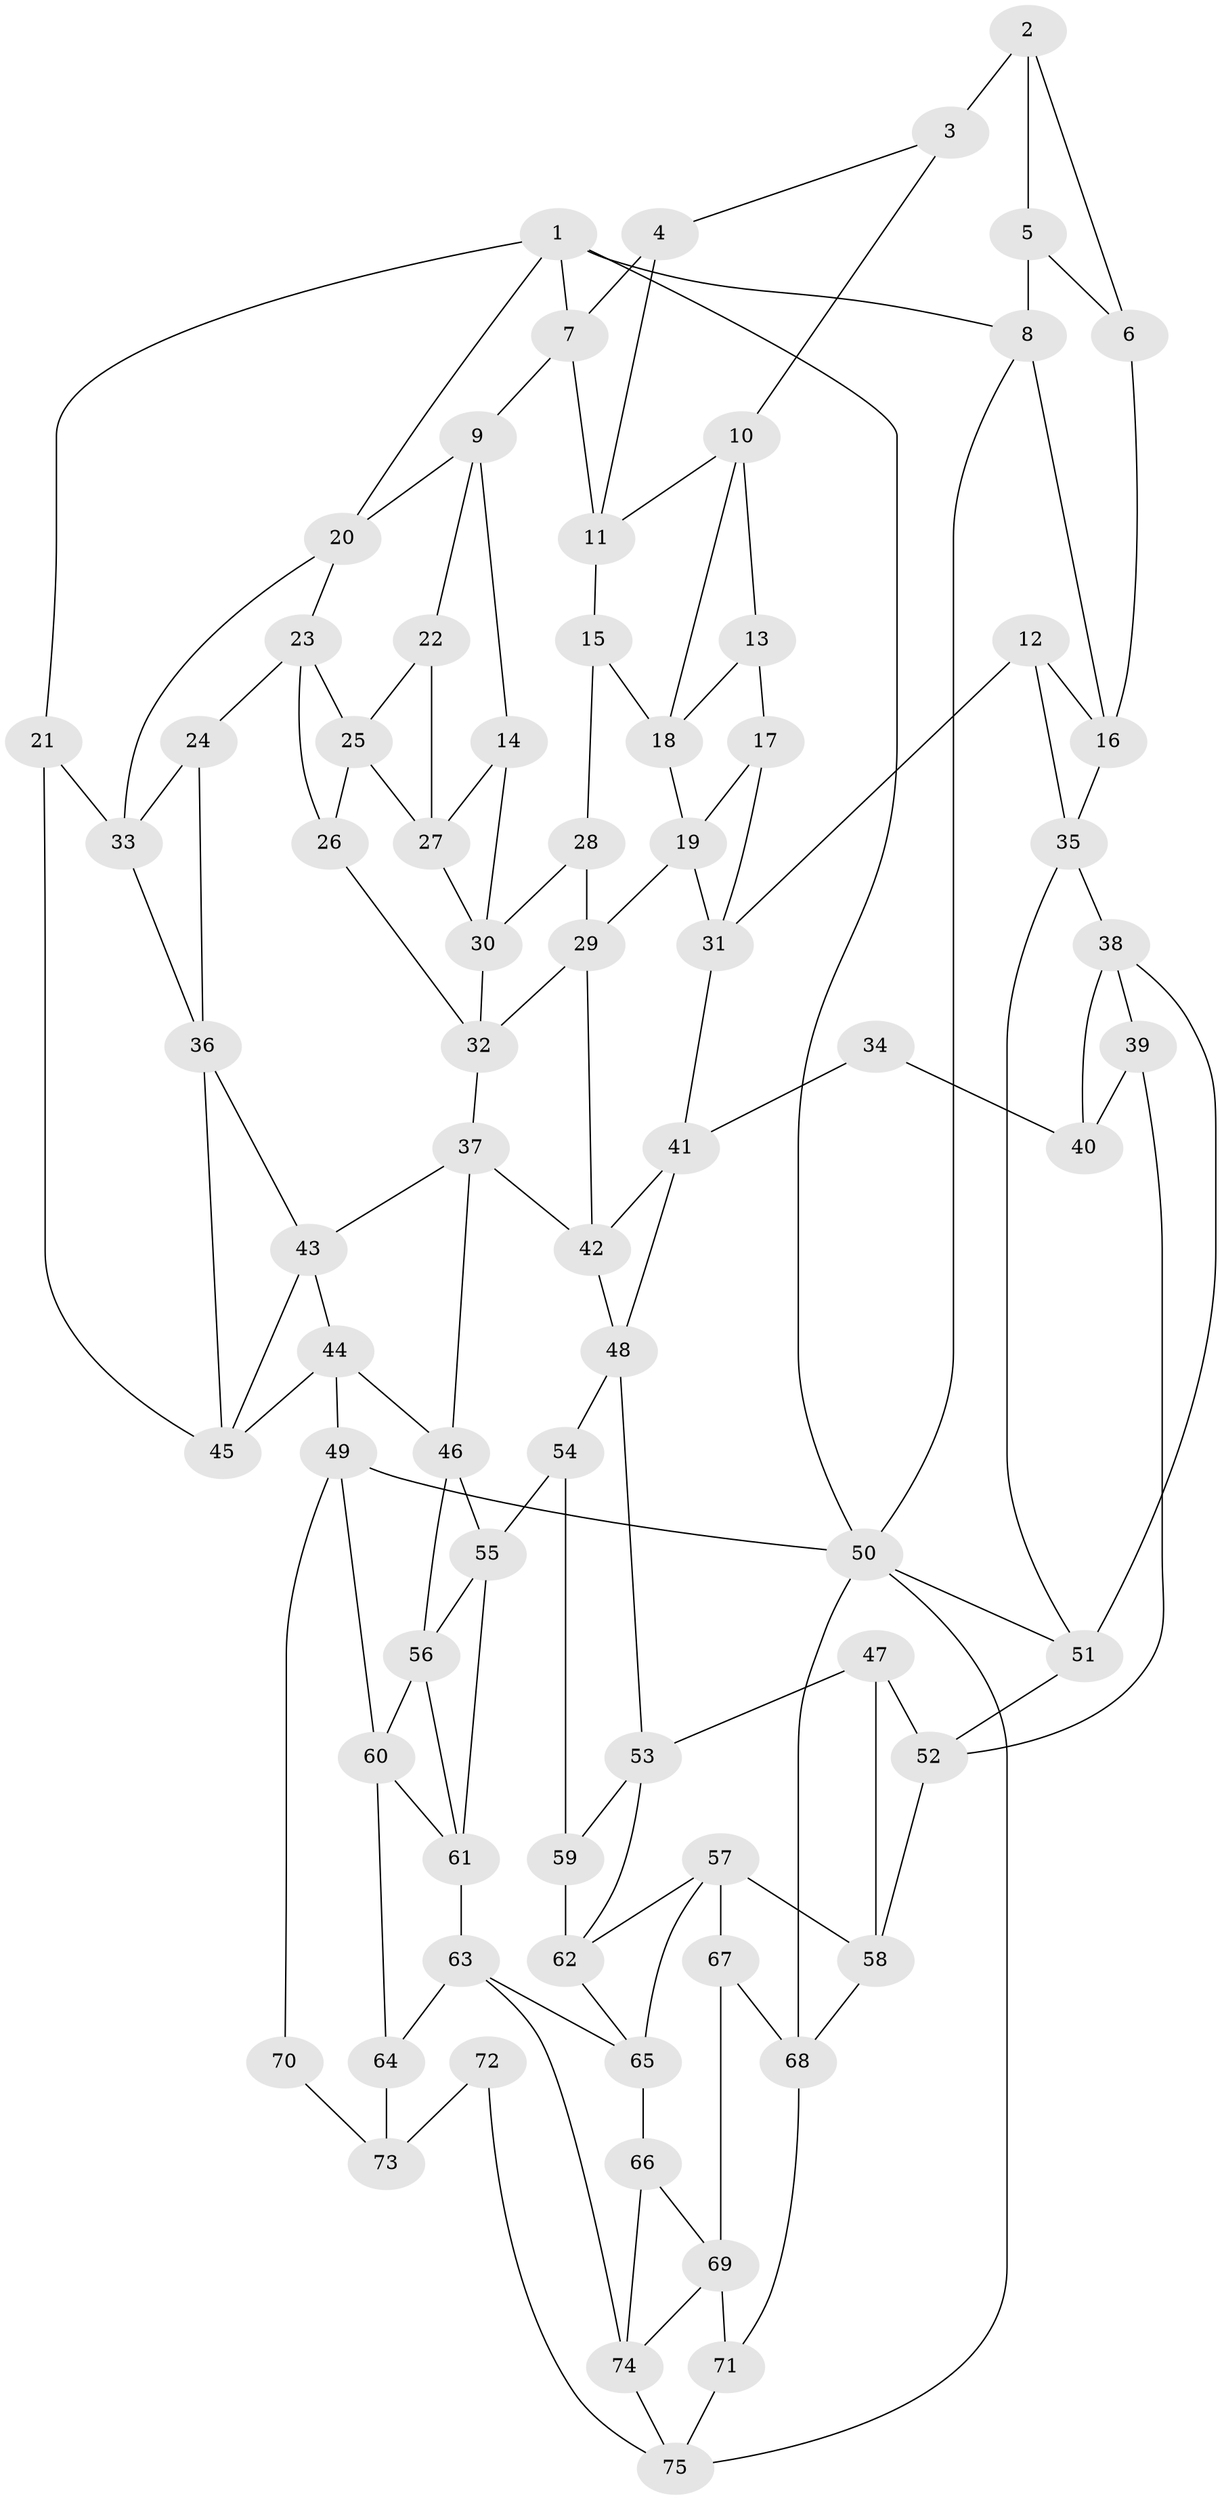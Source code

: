 // original degree distribution, {3: 0.013333333333333334, 4: 0.28, 6: 0.26666666666666666, 5: 0.44}
// Generated by graph-tools (version 1.1) at 2025/03/03/09/25 03:03:13]
// undirected, 75 vertices, 136 edges
graph export_dot {
graph [start="1"]
  node [color=gray90,style=filled];
  1;
  2;
  3;
  4;
  5;
  6;
  7;
  8;
  9;
  10;
  11;
  12;
  13;
  14;
  15;
  16;
  17;
  18;
  19;
  20;
  21;
  22;
  23;
  24;
  25;
  26;
  27;
  28;
  29;
  30;
  31;
  32;
  33;
  34;
  35;
  36;
  37;
  38;
  39;
  40;
  41;
  42;
  43;
  44;
  45;
  46;
  47;
  48;
  49;
  50;
  51;
  52;
  53;
  54;
  55;
  56;
  57;
  58;
  59;
  60;
  61;
  62;
  63;
  64;
  65;
  66;
  67;
  68;
  69;
  70;
  71;
  72;
  73;
  74;
  75;
  1 -- 7 [weight=1.0];
  1 -- 8 [weight=1.0];
  1 -- 20 [weight=1.0];
  1 -- 21 [weight=1.0];
  1 -- 50 [weight=1.0];
  2 -- 3 [weight=1.0];
  2 -- 5 [weight=1.0];
  2 -- 6 [weight=1.0];
  3 -- 4 [weight=1.0];
  3 -- 10 [weight=1.0];
  4 -- 7 [weight=1.0];
  4 -- 11 [weight=1.0];
  5 -- 6 [weight=1.0];
  5 -- 8 [weight=2.0];
  6 -- 16 [weight=1.0];
  7 -- 9 [weight=1.0];
  7 -- 11 [weight=1.0];
  8 -- 16 [weight=1.0];
  8 -- 50 [weight=1.0];
  9 -- 14 [weight=1.0];
  9 -- 20 [weight=1.0];
  9 -- 22 [weight=1.0];
  10 -- 11 [weight=1.0];
  10 -- 13 [weight=1.0];
  10 -- 18 [weight=1.0];
  11 -- 15 [weight=1.0];
  12 -- 16 [weight=1.0];
  12 -- 31 [weight=1.0];
  12 -- 35 [weight=1.0];
  13 -- 17 [weight=2.0];
  13 -- 18 [weight=1.0];
  14 -- 27 [weight=1.0];
  14 -- 30 [weight=1.0];
  15 -- 18 [weight=1.0];
  15 -- 28 [weight=2.0];
  16 -- 35 [weight=1.0];
  17 -- 19 [weight=1.0];
  17 -- 31 [weight=1.0];
  18 -- 19 [weight=1.0];
  19 -- 29 [weight=1.0];
  19 -- 31 [weight=1.0];
  20 -- 23 [weight=1.0];
  20 -- 33 [weight=1.0];
  21 -- 33 [weight=1.0];
  21 -- 45 [weight=1.0];
  22 -- 25 [weight=1.0];
  22 -- 27 [weight=1.0];
  23 -- 24 [weight=1.0];
  23 -- 25 [weight=1.0];
  23 -- 26 [weight=1.0];
  24 -- 33 [weight=1.0];
  24 -- 36 [weight=1.0];
  25 -- 26 [weight=1.0];
  25 -- 27 [weight=1.0];
  26 -- 32 [weight=1.0];
  27 -- 30 [weight=1.0];
  28 -- 29 [weight=1.0];
  28 -- 30 [weight=1.0];
  29 -- 32 [weight=1.0];
  29 -- 42 [weight=1.0];
  30 -- 32 [weight=1.0];
  31 -- 41 [weight=1.0];
  32 -- 37 [weight=1.0];
  33 -- 36 [weight=1.0];
  34 -- 40 [weight=2.0];
  34 -- 41 [weight=1.0];
  35 -- 38 [weight=1.0];
  35 -- 51 [weight=1.0];
  36 -- 43 [weight=1.0];
  36 -- 45 [weight=1.0];
  37 -- 42 [weight=1.0];
  37 -- 43 [weight=1.0];
  37 -- 46 [weight=1.0];
  38 -- 39 [weight=1.0];
  38 -- 40 [weight=1.0];
  38 -- 51 [weight=1.0];
  39 -- 40 [weight=1.0];
  39 -- 52 [weight=1.0];
  41 -- 42 [weight=1.0];
  41 -- 48 [weight=1.0];
  42 -- 48 [weight=1.0];
  43 -- 44 [weight=1.0];
  43 -- 45 [weight=1.0];
  44 -- 45 [weight=1.0];
  44 -- 46 [weight=1.0];
  44 -- 49 [weight=1.0];
  46 -- 55 [weight=1.0];
  46 -- 56 [weight=1.0];
  47 -- 52 [weight=1.0];
  47 -- 53 [weight=1.0];
  47 -- 58 [weight=1.0];
  48 -- 53 [weight=1.0];
  48 -- 54 [weight=1.0];
  49 -- 50 [weight=1.0];
  49 -- 60 [weight=1.0];
  49 -- 70 [weight=1.0];
  50 -- 51 [weight=1.0];
  50 -- 68 [weight=1.0];
  50 -- 75 [weight=1.0];
  51 -- 52 [weight=1.0];
  52 -- 58 [weight=1.0];
  53 -- 59 [weight=1.0];
  53 -- 62 [weight=1.0];
  54 -- 55 [weight=1.0];
  54 -- 59 [weight=2.0];
  55 -- 56 [weight=1.0];
  55 -- 61 [weight=1.0];
  56 -- 60 [weight=1.0];
  56 -- 61 [weight=1.0];
  57 -- 58 [weight=1.0];
  57 -- 62 [weight=1.0];
  57 -- 65 [weight=1.0];
  57 -- 67 [weight=1.0];
  58 -- 68 [weight=1.0];
  59 -- 62 [weight=1.0];
  60 -- 61 [weight=1.0];
  60 -- 64 [weight=1.0];
  61 -- 63 [weight=1.0];
  62 -- 65 [weight=1.0];
  63 -- 64 [weight=1.0];
  63 -- 65 [weight=1.0];
  63 -- 74 [weight=1.0];
  64 -- 73 [weight=2.0];
  65 -- 66 [weight=1.0];
  66 -- 69 [weight=1.0];
  66 -- 74 [weight=1.0];
  67 -- 68 [weight=1.0];
  67 -- 69 [weight=2.0];
  68 -- 71 [weight=1.0];
  69 -- 71 [weight=2.0];
  69 -- 74 [weight=1.0];
  70 -- 73 [weight=2.0];
  71 -- 75 [weight=1.0];
  72 -- 73 [weight=2.0];
  72 -- 75 [weight=1.0];
  74 -- 75 [weight=1.0];
}
